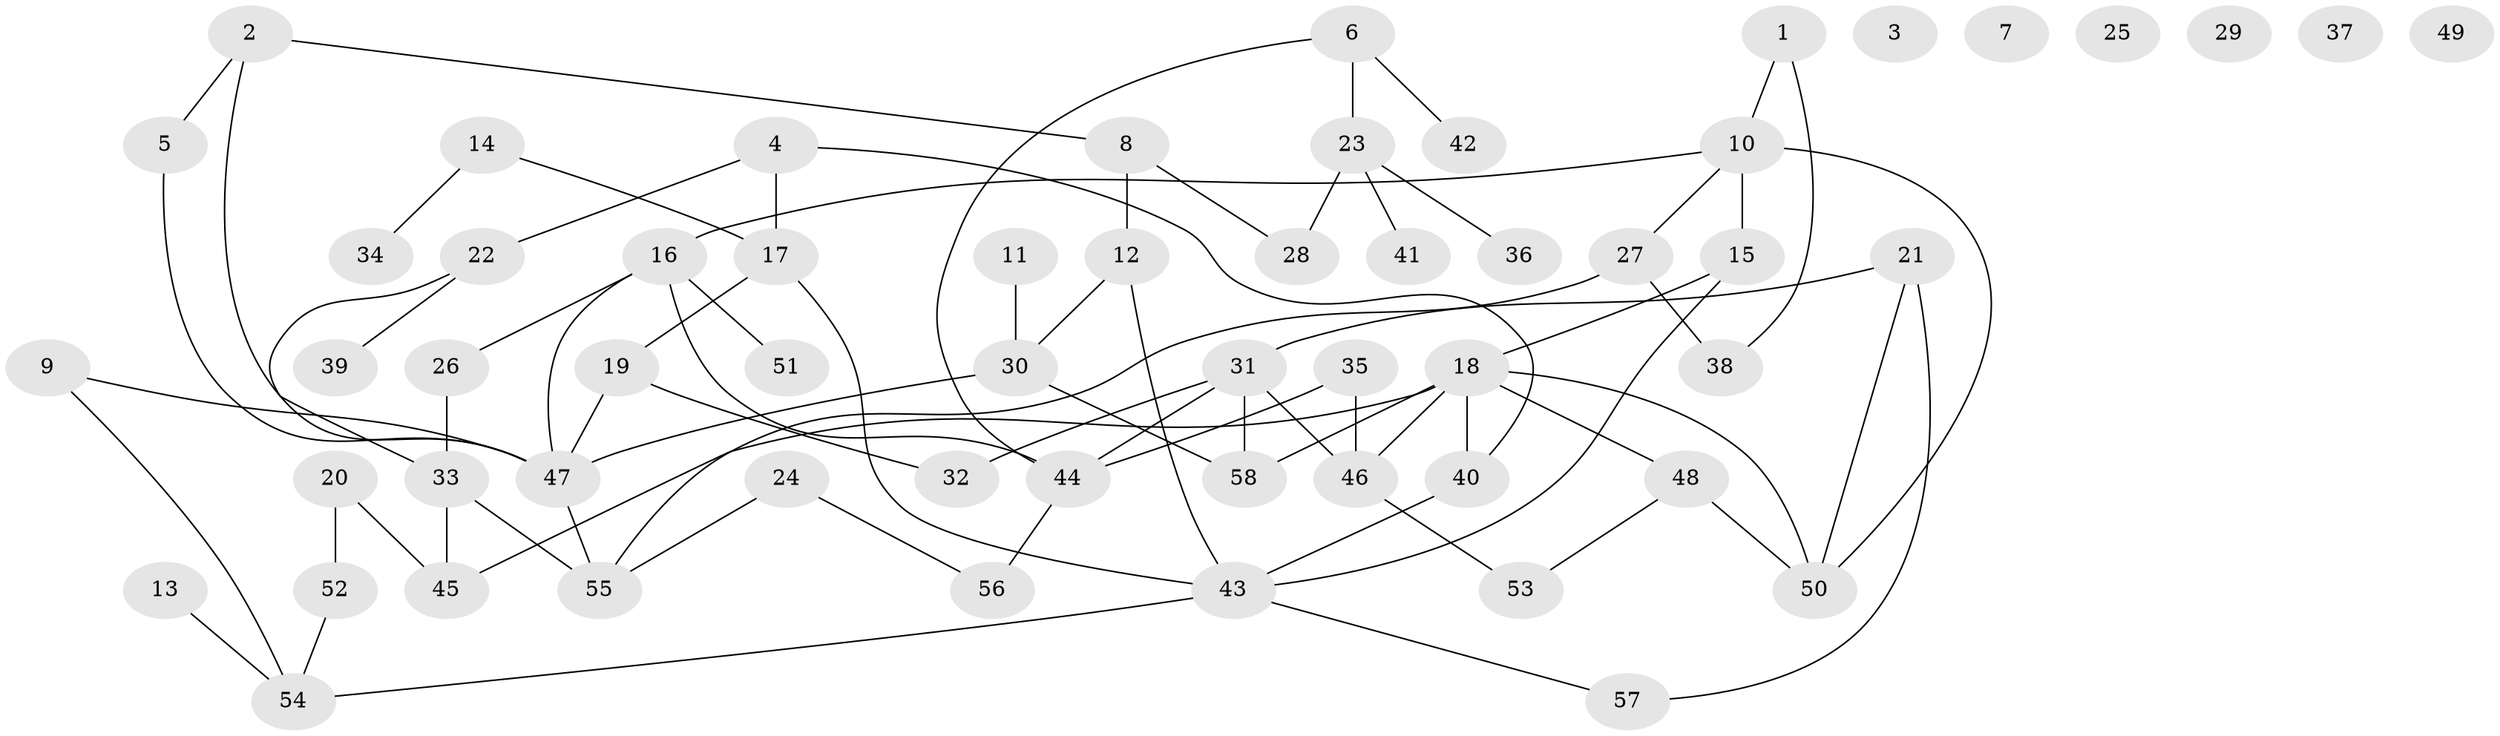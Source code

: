 // Generated by graph-tools (version 1.1) at 2025/00/03/09/25 03:00:46]
// undirected, 58 vertices, 76 edges
graph export_dot {
graph [start="1"]
  node [color=gray90,style=filled];
  1;
  2;
  3;
  4;
  5;
  6;
  7;
  8;
  9;
  10;
  11;
  12;
  13;
  14;
  15;
  16;
  17;
  18;
  19;
  20;
  21;
  22;
  23;
  24;
  25;
  26;
  27;
  28;
  29;
  30;
  31;
  32;
  33;
  34;
  35;
  36;
  37;
  38;
  39;
  40;
  41;
  42;
  43;
  44;
  45;
  46;
  47;
  48;
  49;
  50;
  51;
  52;
  53;
  54;
  55;
  56;
  57;
  58;
  1 -- 10;
  1 -- 38;
  2 -- 5;
  2 -- 8;
  2 -- 47;
  4 -- 17;
  4 -- 22;
  4 -- 40;
  5 -- 47;
  6 -- 23;
  6 -- 42;
  6 -- 44;
  8 -- 12;
  8 -- 28;
  9 -- 47;
  9 -- 54;
  10 -- 15;
  10 -- 16;
  10 -- 27;
  10 -- 50;
  11 -- 30;
  12 -- 30;
  12 -- 43;
  13 -- 54;
  14 -- 17;
  14 -- 34;
  15 -- 18;
  15 -- 43;
  16 -- 26;
  16 -- 44;
  16 -- 47;
  16 -- 51;
  17 -- 19;
  17 -- 43;
  18 -- 40;
  18 -- 45;
  18 -- 46;
  18 -- 48;
  18 -- 50;
  18 -- 58;
  19 -- 32;
  19 -- 47;
  20 -- 45;
  20 -- 52;
  21 -- 31;
  21 -- 50;
  21 -- 57;
  22 -- 33;
  22 -- 39;
  23 -- 28;
  23 -- 36;
  23 -- 41;
  24 -- 55;
  24 -- 56;
  26 -- 33;
  27 -- 38;
  27 -- 55;
  30 -- 47;
  30 -- 58;
  31 -- 32;
  31 -- 44;
  31 -- 46;
  31 -- 58;
  33 -- 45;
  33 -- 55;
  35 -- 44;
  35 -- 46;
  40 -- 43;
  43 -- 54;
  43 -- 57;
  44 -- 56;
  46 -- 53;
  47 -- 55;
  48 -- 50;
  48 -- 53;
  52 -- 54;
}
